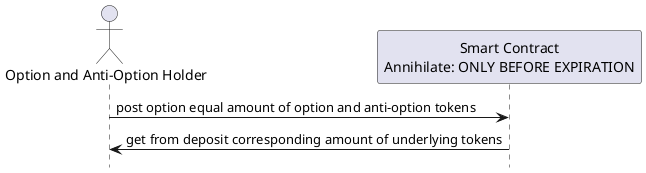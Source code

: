 @startuml Annihialtion
Actor "Option and Anti-Option Holder" as Holder
participant "Smart Contract\nAnnihilate: ONLY BEFORE EXPIRATION" as annihilate

Holder-> annihilate: post option equal amount of option and anti-option tokens
annihilate -> Holder: get from deposit corresponding amount of underlying tokens

hide footbox
@enduml
